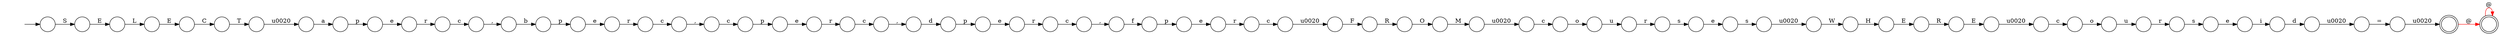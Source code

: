 digraph Automaton {
  rankdir = LR;
  0 [shape=doublecircle,label=""];
  0 -> 32 [label="@",color=red]
  1 [shape=circle,label=""];
  1 -> 68 [label="p"]
  2 [shape=circle,label=""];
  2 -> 60 [label="s"]
  3 [shape=circle,label=""];
  3 -> 67 [label="e"]
  4 [shape=circle,label=""];
  4 -> 47 [label="\u0020"]
  5 [shape=circle,label=""];
  5 -> 8 [label="i"]
  6 [shape=circle,label=""];
  6 -> 3 [label="p"]
  7 [shape=circle,label=""];
  7 -> 16 [label="E"]
  8 [shape=circle,label=""];
  8 -> 15 [label="d"]
  9 [shape=circle,label=""];
  9 -> 22 [label="p"]
  10 [shape=circle,label=""];
  10 -> 43 [label="r"]
  11 [shape=circle,label=""];
  11 -> 25 [label="s"]
  12 [shape=circle,label=""];
  12 -> 42 [label=","]
  13 [shape=circle,label=""];
  13 -> 58 [label="\u0020"]
  14 [shape=circle,label=""];
  14 -> 11 [label="e"]
  15 [shape=circle,label=""];
  15 -> 23 [label="\u0020"]
  16 [shape=circle,label=""];
  16 -> 51 [label="C"]
  17 [shape=circle,label=""];
  17 -> 1 [label="d"]
  18 [shape=circle,label=""];
  18 -> 36 [label="c"]
  19 [shape=circle,label=""];
  19 -> 64 [label="W"]
  20 [shape=circle,label=""];
  20 -> 4 [label="E"]
  21 [shape=circle,label=""];
  21 -> 20 [label="R"]
  22 [shape=circle,label=""];
  22 -> 57 [label="e"]
  23 [shape=circle,label=""];
  23 -> 26 [label="="]
  24 [shape=circle,label=""];
  24 -> 37 [label="E"]
  25 [shape=circle,label=""];
  25 -> 19 [label="\u0020"]
  26 [shape=circle,label=""];
  26 -> 0 [label="\u0020"]
  27 [shape=circle,label=""];
  27 -> 9 [label="b"]
  28 [shape=circle,label=""];
  28 -> 33 [label="\u0020"]
  29 [shape=circle,label=""];
  29 -> 14 [label="s"]
  30 [shape=circle,label=""];
  30 -> 12 [label="c"]
  31 [shape=circle,label=""];
  31 -> 63 [label="u"]
  32 [shape=doublecircle,label=""];
  32 -> 32 [label="@",color=red]
  33 [shape=circle,label=""];
  33 -> 34 [label="F"]
  34 [shape=circle,label=""];
  34 -> 62 [label="R"]
  35 [shape=circle,label=""];
  35 -> 49 [label="c"]
  36 [shape=circle,label=""];
  36 -> 27 [label=","]
  37 [shape=circle,label=""];
  37 -> 7 [label="L"]
  38 [shape=circle,label=""];
  38 -> 21 [label="E"]
  39 [shape=circle,label=""];
  39 -> 55 [label="M"]
  40 [shape=circle,label=""];
  40 -> 35 [label="r"]
  41 [shape=circle,label=""];
  41 -> 30 [label="r"]
  42 [shape=circle,label=""];
  42 -> 53 [label="f"]
  43 [shape=circle,label=""];
  43 -> 28 [label="c"]
  44 [shape=circle,label=""];
  44 -> 56 [label="c"]
  45 [shape=circle,label=""];
  45 -> 52 [label="u"]
  46 [shape=circle,label=""];
  46 -> 65 [label="c"]
  47 [shape=circle,label=""];
  47 -> 50 [label="c"]
  48 [shape=circle,label=""];
  48 -> 59 [label="c"]
  49 [shape=circle,label=""];
  49 -> 17 [label=","]
  50 [shape=circle,label=""];
  50 -> 45 [label="o"]
  51 [shape=circle,label=""];
  51 -> 13 [label="T"]
  52 [shape=circle,label=""];
  52 -> 2 [label="r"]
  53 [shape=circle,label=""];
  53 -> 61 [label="p"]
  54 [shape=circle,label=""];
  54 -> 40 [label="e"]
  55 [shape=circle,label=""];
  55 -> 48 [label="\u0020"]
  56 [shape=circle,label=""];
  56 -> 54 [label="p"]
  57 [shape=circle,label=""];
  57 -> 46 [label="r"]
  58 [shape=circle,label=""];
  58 -> 6 [label="a"]
  59 [shape=circle,label=""];
  59 -> 31 [label="o"]
  60 [shape=circle,label=""];
  60 -> 5 [label="e"]
  61 [shape=circle,label=""];
  61 -> 10 [label="e"]
  62 [shape=circle,label=""];
  62 -> 39 [label="O"]
  63 [shape=circle,label=""];
  63 -> 29 [label="r"]
  64 [shape=circle,label=""];
  64 -> 38 [label="H"]
  65 [shape=circle,label=""];
  65 -> 44 [label=","]
  66 [shape=circle,label=""];
  initial [shape=plaintext,label=""];
  initial -> 66
  66 -> 24 [label="S"]
  67 [shape=circle,label=""];
  67 -> 18 [label="r"]
  68 [shape=circle,label=""];
  68 -> 41 [label="e"]
}

